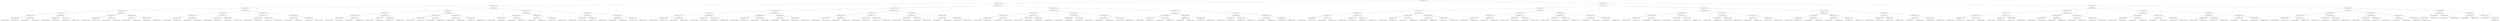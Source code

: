 digraph G{
192486017 [label="Node{data=[5101, 5101]}"]
192486017 -> 1133617880
1133617880 [label="Node{data=[4573, 4573]}"]
1133617880 -> 1202874820
1202874820 [label="Node{data=[4329, 4329]}"]
1202874820 -> 1911008699
1911008699 [label="Node{data=[4289, 4289]}"]
1911008699 -> 839457812
839457812 [label="Node{data=[4273, 4273]}"]
839457812 -> 2084634607
2084634607 [label="Node{data=[4265, 4265]}"]
2084634607 -> 677926378
677926378 [label="Node{data=[4084, 4084]}"]
677926378 -> 1689169705
1689169705 [label="Node{data=[3884, 3884]}"]
1689169705 -> 507377172
507377172 [label="Node{data=[3454, 3454]}"]
1689169705 -> 1702481339
1702481339 [label="Node{data=[3948, 3948]}"]
677926378 -> 265556987
265556987 [label="Node{data=[4263, 4263]}"]
265556987 -> 504509135
504509135 [label="Node{data=[4199, 4199]}"]
265556987 -> 1869544015
1869544015 [label="Node{data=[4264, 4264]}"]
2084634607 -> 1146222092
1146222092 [label="Node{data=[4269, 4269]}"]
1146222092 -> 1798667958
1798667958 [label="Node{data=[4267, 4267]}"]
1798667958 -> 1690221909
1690221909 [label="Node{data=[4266, 4266]}"]
1798667958 -> 2082115343
2082115343 [label="Node{data=[4268, 4268]}"]
1146222092 -> 925955862
925955862 [label="Node{data=[4271, 4271]}"]
925955862 -> 1999695752
1999695752 [label="Node{data=[4270, 4270]}"]
925955862 -> 1727373358
1727373358 [label="Node{data=[4272, 4272]}"]
839457812 -> 1312762120
1312762120 [label="Node{data=[4281, 4281]}"]
1312762120 -> 2122837918
2122837918 [label="Node{data=[4277, 4277]}"]
2122837918 -> 238748521
238748521 [label="Node{data=[4275, 4275]}"]
238748521 -> 1166292560
1166292560 [label="Node{data=[4274, 4274]}"]
238748521 -> 1917071489
1917071489 [label="Node{data=[4276, 4276]}"]
2122837918 -> 872340040
872340040 [label="Node{data=[4279, 4279]}"]
872340040 -> 1703458581
1703458581 [label="Node{data=[4278, 4278]}"]
872340040 -> 22690626
22690626 [label="Node{data=[4280, 4280]}"]
1312762120 -> 1388958672
1388958672 [label="Node{data=[4285, 4285]}"]
1388958672 -> 388005723
388005723 [label="Node{data=[4283, 4283]}"]
388005723 -> 925913781
925913781 [label="Node{data=[4282, 4282]}"]
388005723 -> 1742798650
1742798650 [label="Node{data=[4284, 4284]}"]
1388958672 -> 2066478917
2066478917 [label="Node{data=[4287, 4287]}"]
2066478917 -> 1877317084
1877317084 [label="Node{data=[4286, 4286]}"]
2066478917 -> 1526060911
1526060911 [label="Node{data=[4288, 4288]}"]
1911008699 -> 982313508
982313508 [label="Node{data=[4313, 4313]}"]
982313508 -> 515482607
515482607 [label="Node{data=[4297, 4297]}"]
515482607 -> 1563528849
1563528849 [label="Node{data=[4293, 4293]}"]
1563528849 -> 697001207
697001207 [label="Node{data=[4291, 4291]}"]
697001207 -> 1946904104
1946904104 [label="Node{data=[4290, 4290]}"]
697001207 -> 670959005
670959005 [label="Node{data=[4292, 4292]}"]
1563528849 -> 1986679541
1986679541 [label="Node{data=[4295, 4295]}"]
1986679541 -> 70528019
70528019 [label="Node{data=[4294, 4294]}"]
1986679541 -> 731979931
731979931 [label="Node{data=[4296, 4296]}"]
515482607 -> 2082740895
2082740895 [label="Node{data=[4301, 4301]}"]
2082740895 -> 1492980244
1492980244 [label="Node{data=[4299, 4299]}"]
1492980244 -> 2106390956
2106390956 [label="Node{data=[4298, 4298]}"]
1492980244 -> 1594600318
1594600318 [label="Node{data=[4300, 4300]}"]
2082740895 -> 61321954
61321954 [label="Node{data=[4303, 4303]}"]
61321954 -> 863661360
863661360 [label="Node{data=[4302, 4302]}"]
61321954 -> 690070378
690070378 [label="Node{data=[4312, 4312]}"]
982313508 -> 729005419
729005419 [label="Node{data=[4321, 4321]}"]
729005419 -> 360528453
360528453 [label="Node{data=[4317, 4317]}"]
360528453 -> 1963906615
1963906615 [label="Node{data=[4315, 4315]}"]
1963906615 -> 1368391951
1368391951 [label="Node{data=[4314, 4314]}"]
1963906615 -> 1732146867
1732146867 [label="Node{data=[4316, 4316]}"]
360528453 -> 468567811
468567811 [label="Node{data=[4319, 4319]}"]
468567811 -> 416355623
416355623 [label="Node{data=[4318, 4318]}"]
468567811 -> 1234757451
1234757451 [label="Node{data=[4320, 4320]}"]
729005419 -> 1569164069
1569164069 [label="Node{data=[4325, 4325]}"]
1569164069 -> 673684041
673684041 [label="Node{data=[4323, 4323]}"]
673684041 -> 944757319
944757319 [label="Node{data=[4322, 4322]}"]
673684041 -> 912511162
912511162 [label="Node{data=[4324, 4324]}"]
1569164069 -> 1465691120
1465691120 [label="Node{data=[4327, 4327]}"]
1465691120 -> 1128109696
1128109696 [label="Node{data=[4326, 4326]}"]
1465691120 -> 90628418
90628418 [label="Node{data=[4328, 4328]}"]
1202874820 -> 765990740
765990740 [label="Node{data=[4503, 4503]}"]
765990740 -> 530131514
530131514 [label="Node{data=[4487, 4487]}"]
530131514 -> 817833695
817833695 [label="Node{data=[4337, 4337]}"]
817833695 -> 39959931
39959931 [label="Node{data=[4333, 4333]}"]
39959931 -> 1872627924
1872627924 [label="Node{data=[4331, 4331]}"]
1872627924 -> 956315623
956315623 [label="Node{data=[4330, 4330]}"]
1872627924 -> 1883269062
1883269062 [label="Node{data=[4332, 4332]}"]
39959931 -> 2135267024
2135267024 [label="Node{data=[4335, 4335]}"]
2135267024 -> 1610803524
1610803524 [label="Node{data=[4334, 4334]}"]
2135267024 -> 1485129132
1485129132 [label="Node{data=[4336, 4336]}"]
817833695 -> 721975085
721975085 [label="Node{data=[4483, 4483]}"]
721975085 -> 2024314762
2024314762 [label="Node{data=[4437, 4437]}"]
2024314762 -> 253171986
253171986 [label="Node{data=[4338, 4338]}"]
2024314762 -> 2102232441
2102232441 [label="Node{data=[4482, 4482]}"]
721975085 -> 362030306
362030306 [label="Node{data=[4485, 4485]}"]
362030306 -> 700249373
700249373 [label="Node{data=[4484, 4484]}"]
362030306 -> 508864177
508864177 [label="Node{data=[4486, 4486]}"]
530131514 -> 253988431
253988431 [label="Node{data=[4495, 4495]}"]
253988431 -> 992217213
992217213 [label="Node{data=[4491, 4491]}"]
992217213 -> 1979586073
1979586073 [label="Node{data=[4489, 4489]}"]
1979586073 -> 1311004473
1311004473 [label="Node{data=[4488, 4488]}"]
1979586073 -> 1567025476
1567025476 [label="Node{data=[4490, 4490]}"]
992217213 -> 1184527733
1184527733 [label="Node{data=[4493, 4493]}"]
1184527733 -> 1129442657
1129442657 [label="Node{data=[4492, 4492]}"]
1184527733 -> 790689709
790689709 [label="Node{data=[4494, 4494]}"]
253988431 -> 1172707268
1172707268 [label="Node{data=[4499, 4499]}"]
1172707268 -> 1346560976
1346560976 [label="Node{data=[4497, 4497]}"]
1346560976 -> 473183836
473183836 [label="Node{data=[4496, 4496]}"]
1346560976 -> 880883688
880883688 [label="Node{data=[4498, 4498]}"]
1172707268 -> 1093426827
1093426827 [label="Node{data=[4501, 4501]}"]
1093426827 -> 104298781
104298781 [label="Node{data=[4500, 4500]}"]
1093426827 -> 990656849
990656849 [label="Node{data=[4502, 4502]}"]
765990740 -> 101676975
101676975 [label="Node{data=[4519, 4519]}"]
101676975 -> 628402659
628402659 [label="Node{data=[4511, 4511]}"]
628402659 -> 414634945
414634945 [label="Node{data=[4507, 4507]}"]
414634945 -> 1110095671
1110095671 [label="Node{data=[4505, 4505]}"]
1110095671 -> 1071977170
1071977170 [label="Node{data=[4504, 4504]}"]
1110095671 -> 1071550332
1071550332 [label="Node{data=[4506, 4506]}"]
414634945 -> 299395997
299395997 [label="Node{data=[4509, 4509]}"]
299395997 -> 115139998
115139998 [label="Node{data=[4508, 4508]}"]
299395997 -> 288887829
288887829 [label="Node{data=[4510, 4510]}"]
628402659 -> 1524026401
1524026401 [label="Node{data=[4515, 4515]}"]
1524026401 -> 134271077
134271077 [label="Node{data=[4513, 4513]}"]
134271077 -> 1762731246
1762731246 [label="Node{data=[4512, 4512]}"]
134271077 -> 953683301
953683301 [label="Node{data=[4514, 4514]}"]
1524026401 -> 1409513883
1409513883 [label="Node{data=[4517, 4517]}"]
1409513883 -> 1510869126
1510869126 [label="Node{data=[4516, 4516]}"]
1409513883 -> 987263357
987263357 [label="Node{data=[4518, 4518]}"]
101676975 -> 1116987494
1116987494 [label="Node{data=[4565, 4565]}"]
1116987494 -> 219387406
219387406 [label="Node{data=[4523, 4523]}"]
219387406 -> 670299410
670299410 [label="Node{data=[4521, 4521]}"]
670299410 -> 1582906120
1582906120 [label="Node{data=[4520, 4520]}"]
670299410 -> 60055669
60055669 [label="Node{data=[4522, 4522]}"]
219387406 -> 304494063
304494063 [label="Node{data=[4525, 4525]}"]
304494063 -> 717560284
717560284 [label="Node{data=[4524, 4524]}"]
304494063 -> 1028908791
1028908791 [label="Node{data=[4564, 4564]}"]
1116987494 -> 501530336
501530336 [label="Node{data=[4569, 4569]}"]
501530336 -> 1053719038
1053719038 [label="Node{data=[4567, 4567]}"]
1053719038 -> 1019714562
1019714562 [label="Node{data=[4566, 4566]}"]
1053719038 -> 503427379
503427379 [label="Node{data=[4568, 4568]}"]
501530336 -> 640294829
640294829 [label="Node{data=[4571, 4571]}"]
640294829 -> 1810273055
1810273055 [label="Node{data=[4570, 4570]}"]
640294829 -> 1799431661
1799431661 [label="Node{data=[4572, 4572]}"]
1133617880 -> 2027587999
2027587999 [label="Node{data=[4637, 4637]}"]
2027587999 -> 242951774
242951774 [label="Node{data=[4605, 4605]}"]
242951774 -> 1373254373
1373254373 [label="Node{data=[4589, 4589]}"]
1373254373 -> 869665662
869665662 [label="Node{data=[4581, 4581]}"]
869665662 -> 535624426
535624426 [label="Node{data=[4577, 4577]}"]
535624426 -> 1215456927
1215456927 [label="Node{data=[4575, 4575]}"]
1215456927 -> 1212098670
1212098670 [label="Node{data=[4574, 4574]}"]
1215456927 -> 1269909484
1269909484 [label="Node{data=[4576, 4576]}"]
535624426 -> 871550938
871550938 [label="Node{data=[4579, 4579]}"]
871550938 -> 1760493989
1760493989 [label="Node{data=[4578, 4578]}"]
871550938 -> 1503803534
1503803534 [label="Node{data=[4580, 4580]}"]
869665662 -> 409832049
409832049 [label="Node{data=[4585, 4585]}"]
409832049 -> 1036257977
1036257977 [label="Node{data=[4583, 4583]}"]
1036257977 -> 766957197
766957197 [label="Node{data=[4582, 4582]}"]
1036257977 -> 1696136701
1696136701 [label="Node{data=[4584, 4584]}"]
409832049 -> 299031853
299031853 [label="Node{data=[4587, 4587]}"]
299031853 -> 215911532
215911532 [label="Node{data=[4586, 4586]}"]
299031853 -> 390537668
390537668 [label="Node{data=[4588, 4588]}"]
1373254373 -> 898810308
898810308 [label="Node{data=[4597, 4597]}"]
898810308 -> 841894382
841894382 [label="Node{data=[4593, 4593]}"]
841894382 -> 1256918571
1256918571 [label="Node{data=[4591, 4591]}"]
1256918571 -> 1686921139
1686921139 [label="Node{data=[4590, 4590]}"]
1256918571 -> 1202929159
1202929159 [label="Node{data=[4592, 4592]}"]
841894382 -> 118648358
118648358 [label="Node{data=[4595, 4595]}"]
118648358 -> 354071225
354071225 [label="Node{data=[4594, 4594]}"]
118648358 -> 334300782
334300782 [label="Node{data=[4596, 4596]}"]
898810308 -> 1299206418
1299206418 [label="Node{data=[4601, 4601]}"]
1299206418 -> 1493657028
1493657028 [label="Node{data=[4599, 4599]}"]
1493657028 -> 424188711
424188711 [label="Node{data=[4598, 4598]}"]
1493657028 -> 1651318806
1651318806 [label="Node{data=[4600, 4600]}"]
1299206418 -> 760878472
760878472 [label="Node{data=[4603, 4603]}"]
760878472 -> 1326541986
1326541986 [label="Node{data=[4602, 4602]}"]
760878472 -> 308103108
308103108 [label="Node{data=[4604, 4604]}"]
242951774 -> 423344137
423344137 [label="Node{data=[4621, 4621]}"]
423344137 -> 1689262323
1689262323 [label="Node{data=[4613, 4613]}"]
1689262323 -> 545266875
545266875 [label="Node{data=[4609, 4609]}"]
545266875 -> 1478171656
1478171656 [label="Node{data=[4607, 4607]}"]
1478171656 -> 472124658
472124658 [label="Node{data=[4606, 4606]}"]
1478171656 -> 2025322501
2025322501 [label="Node{data=[4608, 4608]}"]
545266875 -> 1492272748
1492272748 [label="Node{data=[4611, 4611]}"]
1492272748 -> 1477048870
1477048870 [label="Node{data=[4610, 4610]}"]
1492272748 -> 1685470793
1685470793 [label="Node{data=[4612, 4612]}"]
1689262323 -> 591824146
591824146 [label="Node{data=[4617, 4617]}"]
591824146 -> 1775072816
1775072816 [label="Node{data=[4615, 4615]}"]
1775072816 -> 2122480101
2122480101 [label="Node{data=[4614, 4614]}"]
1775072816 -> 726893578
726893578 [label="Node{data=[4616, 4616]}"]
591824146 -> 1017838183
1017838183 [label="Node{data=[4619, 4619]}"]
1017838183 -> 1045718836
1045718836 [label="Node{data=[4618, 4618]}"]
1017838183 -> 1400142922
1400142922 [label="Node{data=[4620, 4620]}"]
423344137 -> 1689309690
1689309690 [label="Node{data=[4629, 4629]}"]
1689309690 -> 253916873
253916873 [label="Node{data=[4625, 4625]}"]
253916873 -> 315809246
315809246 [label="Node{data=[4623, 4623]}"]
315809246 -> 1655993826
1655993826 [label="Node{data=[4622, 4622]}"]
315809246 -> 15288143
15288143 [label="Node{data=[4624, 4624]}"]
253916873 -> 476179877
476179877 [label="Node{data=[4627, 4627]}"]
476179877 -> 408551386
408551386 [label="Node{data=[4626, 4626]}"]
476179877 -> 1501790806
1501790806 [label="Node{data=[4628, 4628]}"]
1689309690 -> 320501014
320501014 [label="Node{data=[4633, 4633]}"]
320501014 -> 372245
372245 [label="Node{data=[4631, 4631]}"]
372245 -> 1467299552
1467299552 [label="Node{data=[4630, 4630]}"]
372245 -> 304193386
304193386 [label="Node{data=[4632, 4632]}"]
320501014 -> 1389624061
1389624061 [label="Node{data=[4635, 4635]}"]
1389624061 -> 2131465140
2131465140 [label="Node{data=[4634, 4634]}"]
1389624061 -> 20408451
20408451 [label="Node{data=[4636, 4636]}"]
2027587999 -> 527658240
527658240 [label="Node{data=[4669, 4669]}"]
527658240 -> 1379563521
1379563521 [label="Node{data=[4653, 4653]}"]
1379563521 -> 1905252289
1905252289 [label="Node{data=[4645, 4645]}"]
1905252289 -> 1271323139
1271323139 [label="Node{data=[4641, 4641]}"]
1271323139 -> 1331275030
1331275030 [label="Node{data=[4639, 4639]}"]
1331275030 -> 1310865036
1310865036 [label="Node{data=[4638, 4638]}"]
1331275030 -> 1092407638
1092407638 [label="Node{data=[4640, 4640]}"]
1271323139 -> 1014435252
1014435252 [label="Node{data=[4643, 4643]}"]
1014435252 -> 1040477753
1040477753 [label="Node{data=[4642, 4642]}"]
1014435252 -> 1640868131
1640868131 [label="Node{data=[4644, 4644]}"]
1905252289 -> 1190941229
1190941229 [label="Node{data=[4649, 4649]}"]
1190941229 -> 1113783787
1113783787 [label="Node{data=[4647, 4647]}"]
1113783787 -> 1594500664
1594500664 [label="Node{data=[4646, 4646]}"]
1113783787 -> 1401034827
1401034827 [label="Node{data=[4648, 4648]}"]
1190941229 -> 2009810220
2009810220 [label="Node{data=[4651, 4651]}"]
2009810220 -> 571696027
571696027 [label="Node{data=[4650, 4650]}"]
2009810220 -> 740735495
740735495 [label="Node{data=[4652, 4652]}"]
1379563521 -> 1864744840
1864744840 [label="Node{data=[4661, 4661]}"]
1864744840 -> 1122661733
1122661733 [label="Node{data=[4657, 4657]}"]
1122661733 -> 2069678360
2069678360 [label="Node{data=[4655, 4655]}"]
2069678360 -> 1655939830
1655939830 [label="Node{data=[4654, 4654]}"]
2069678360 -> 539531479
539531479 [label="Node{data=[4656, 4656]}"]
1122661733 -> 829985002
829985002 [label="Node{data=[4659, 4659]}"]
829985002 -> 745642964
745642964 [label="Node{data=[4658, 4658]}"]
829985002 -> 1403664574
1403664574 [label="Node{data=[4660, 4660]}"]
1864744840 -> 933293116
933293116 [label="Node{data=[4665, 4665]}"]
933293116 -> 1110103522
1110103522 [label="Node{data=[4663, 4663]}"]
1110103522 -> 1654999368
1654999368 [label="Node{data=[4662, 4662]}"]
1110103522 -> 1615389290
1615389290 [label="Node{data=[4664, 4664]}"]
933293116 -> 1354314579
1354314579 [label="Node{data=[4667, 4667]}"]
1354314579 -> 1143499107
1143499107 [label="Node{data=[4666, 4666]}"]
1354314579 -> 210737063
210737063 [label="Node{data=[4668, 4668]}"]
527658240 -> 728985582
728985582 [label="Node{data=[4970, 4970]}"]
728985582 -> 843702904
843702904 [label="Node{data=[4677, 4677]}"]
843702904 -> 900593187
900593187 [label="Node{data=[4673, 4673]}"]
900593187 -> 1164934558
1164934558 [label="Node{data=[4671, 4671]}"]
1164934558 -> 1976788674
1976788674 [label="Node{data=[4670, 4670]}"]
1164934558 -> 150208546
150208546 [label="Node{data=[4672, 4672]}"]
900593187 -> 1379066865
1379066865 [label="Node{data=[4675, 4675]}"]
1379066865 -> 1821370276
1821370276 [label="Node{data=[4674, 4674]}"]
1379066865 -> 33847681
33847681 [label="Node{data=[4676, 4676]}"]
843702904 -> 718904563
718904563 [label="Node{data=[4966, 4966]}"]
718904563 -> 1865539378
1865539378 [label="Node{data=[4946, 4946]}"]
1865539378 -> 2089858999
2089858999 [label="Node{data=[4766, 4766]}"]
1865539378 -> 1568215509
1568215509 [label="Node{data=[4949, 4949]}"]
718904563 -> 1000419469
1000419469 [label="Node{data=[4968, 4968]}"]
1000419469 -> 1510518916
1510518916 [label="Node{data=[4967, 4967]}"]
1000419469 -> 593271165
593271165 [label="Node{data=[4969, 4969]}"]
728985582 -> 918475642
918475642 [label="Node{data=[4978, 4978]}"]
918475642 -> 78227576
78227576 [label="Node{data=[4974, 4974]}"]
78227576 -> 456832249
456832249 [label="Node{data=[4972, 4972]}"]
456832249 -> 1550471570
1550471570 [label="Node{data=[4971, 4971]}"]
456832249 -> 479161446
479161446 [label="Node{data=[4973, 4973]}"]
78227576 -> 1429007847
1429007847 [label="Node{data=[4976, 4976]}"]
1429007847 -> 461309639
461309639 [label="Node{data=[4975, 4975]}"]
1429007847 -> 353841915
353841915 [label="Node{data=[4977, 4977]}"]
918475642 -> 1922859107
1922859107 [label="Node{data=[4982, 4982]}"]
1922859107 -> 1089280002
1089280002 [label="Node{data=[4980, 4980]}"]
1089280002 -> 600270822
600270822 [label="Node{data=[4979, 4979]}"]
1089280002 -> 267061647
267061647 [label="Node{data=[4981, 4981]}"]
1922859107 -> 434249609
434249609 [label="Node{data=[5050, 5050]}"]
434249609 -> 837237183
837237183 [label="Node{data=[5039, 5039]}"]
434249609 -> 688361522
688361522 [label="Node{data=[5092, 5092]}"]
192486017 -> 2121745388
2121745388 [label="Node{data=[7702, 7702]}"]
2121745388 -> 2002785788
2002785788 [label="Node{data=[5291, 5291]}"]
2002785788 -> 2135089262
2135089262 [label="Node{data=[5139, 5139]}"]
2135089262 -> 1792113076
1792113076 [label="Node{data=[5117, 5117]}"]
1792113076 -> 788344609
788344609 [label="Node{data=[5109, 5109]}"]
788344609 -> 1506083063
1506083063 [label="Node{data=[5105, 5105]}"]
1506083063 -> 829217329
829217329 [label="Node{data=[5103, 5103]}"]
829217329 -> 1343293809
1343293809 [label="Node{data=[5102, 5102]}"]
829217329 -> 399683701
399683701 [label="Node{data=[5104, 5104]}"]
1506083063 -> 1717688512
1717688512 [label="Node{data=[5107, 5107]}"]
1717688512 -> 822815599
822815599 [label="Node{data=[5106, 5106]}"]
1717688512 -> 1762260670
1762260670 [label="Node{data=[5108, 5108]}"]
788344609 -> 1801106162
1801106162 [label="Node{data=[5113, 5113]}"]
1801106162 -> 51757185
51757185 [label="Node{data=[5111, 5111]}"]
51757185 -> 1798165471
1798165471 [label="Node{data=[5110, 5110]}"]
51757185 -> 1303868418
1303868418 [label="Node{data=[5112, 5112]}"]
1801106162 -> 1942258276
1942258276 [label="Node{data=[5115, 5115]}"]
1942258276 -> 1593333077
1593333077 [label="Node{data=[5114, 5114]}"]
1942258276 -> 1540277886
1540277886 [label="Node{data=[5116, 5116]}"]
1792113076 -> 766488161
766488161 [label="Node{data=[5125, 5125]}"]
766488161 -> 2049953298
2049953298 [label="Node{data=[5121, 5121]}"]
2049953298 -> 1726054143
1726054143 [label="Node{data=[5119, 5119]}"]
1726054143 -> 1269938539
1269938539 [label="Node{data=[5118, 5118]}"]
1726054143 -> 465427162
465427162 [label="Node{data=[5120, 5120]}"]
2049953298 -> 526833889
526833889 [label="Node{data=[5123, 5123]}"]
526833889 -> 1914526580
1914526580 [label="Node{data=[5122, 5122]}"]
526833889 -> 874634941
874634941 [label="Node{data=[5124, 5124]}"]
766488161 -> 1103079913
1103079913 [label="Node{data=[5135, 5135]}"]
1103079913 -> 1756877039
1756877039 [label="Node{data=[5133, 5133]}"]
1756877039 -> 1885991030
1885991030 [label="Node{data=[5132, 5132]}"]
1756877039 -> 1241976048
1241976048 [label="Node{data=[5134, 5134]}"]
1103079913 -> 1984631992
1984631992 [label="Node{data=[5137, 5137]}"]
1984631992 -> 539857462
539857462 [label="Node{data=[5136, 5136]}"]
1984631992 -> 527969285
527969285 [label="Node{data=[5138, 5138]}"]
2135089262 -> 1835713430
1835713430 [label="Node{data=[5228, 5228]}"]
1835713430 -> 1126888535
1126888535 [label="Node{data=[5147, 5147]}"]
1126888535 -> 257585702
257585702 [label="Node{data=[5143, 5143]}"]
257585702 -> 1369206732
1369206732 [label="Node{data=[5141, 5141]}"]
1369206732 -> 1792110618
1792110618 [label="Node{data=[5140, 5140]}"]
1369206732 -> 2127407451
2127407451 [label="Node{data=[5142, 5142]}"]
257585702 -> 584724454
584724454 [label="Node{data=[5145, 5145]}"]
584724454 -> 269145726
269145726 [label="Node{data=[5144, 5144]}"]
584724454 -> 1899640261
1899640261 [label="Node{data=[5146, 5146]}"]
1126888535 -> 1655627208
1655627208 [label="Node{data=[5224, 5224]}"]
1655627208 -> 293108580
293108580 [label="Node{data=[5184, 5184]}"]
293108580 -> 1460139539
1460139539 [label="Node{data=[5148, 5148]}"]
293108580 -> 2008249643
2008249643 [label="Node{data=[5223, 5223]}"]
1655627208 -> 1667737224
1667737224 [label="Node{data=[5226, 5226]}"]
1667737224 -> 831931099
831931099 [label="Node{data=[5225, 5225]}"]
1667737224 -> 1497992596
1497992596 [label="Node{data=[5227, 5227]}"]
1835713430 -> 901751227
901751227 [label="Node{data=[5283, 5283]}"]
901751227 -> 1798443618
1798443618 [label="Node{data=[5232, 5232]}"]
1798443618 -> 1756435781
1756435781 [label="Node{data=[5230, 5230]}"]
1756435781 -> 2097217770
2097217770 [label="Node{data=[5229, 5229]}"]
1756435781 -> 897303688
897303688 [label="Node{data=[5231, 5231]}"]
1798443618 -> 1319203143
1319203143 [label="Node{data=[5234, 5234]}"]
1319203143 -> 786058987
786058987 [label="Node{data=[5233, 5233]}"]
1319203143 -> 1537805706
1537805706 [label="Node{data=[5277, 5277]}"]
901751227 -> 815648243
815648243 [label="Node{data=[5287, 5287]}"]
815648243 -> 1970518510
1970518510 [label="Node{data=[5285, 5285]}"]
1970518510 -> 161615037
161615037 [label="Node{data=[5284, 5284]}"]
1970518510 -> 452236638
452236638 [label="Node{data=[5286, 5286]}"]
815648243 -> 1146626470
1146626470 [label="Node{data=[5289, 5289]}"]
1146626470 -> 739003402
739003402 [label="Node{data=[5288, 5288]}"]
1146626470 -> 902982354
902982354 [label="Node{data=[5290, 5290]}"]
2002785788 -> 196237139
196237139 [label="Node{data=[5476, 5476]}"]
196237139 -> 249696914
249696914 [label="Node{data=[5460, 5460]}"]
249696914 -> 1086350168
1086350168 [label="Node{data=[5299, 5299]}"]
1086350168 -> 1726092648
1726092648 [label="Node{data=[5295, 5295]}"]
1726092648 -> 2138295848
2138295848 [label="Node{data=[5293, 5293]}"]
2138295848 -> 1629173206
1629173206 [label="Node{data=[5292, 5292]}"]
2138295848 -> 578961422
578961422 [label="Node{data=[5294, 5294]}"]
1726092648 -> 1413306467
1413306467 [label="Node{data=[5297, 5297]}"]
1413306467 -> 903794242
903794242 [label="Node{data=[5296, 5296]}"]
1413306467 -> 231995562
231995562 [label="Node{data=[5298, 5298]}"]
1086350168 -> 1029790510
1029790510 [label="Node{data=[5311, 5311]}"]
1029790510 -> 60945057
60945057 [label="Node{data=[5301, 5301]}"]
60945057 -> 1087279177
1087279177 [label="Node{data=[5300, 5300]}"]
60945057 -> 1388979794
1388979794 [label="Node{data=[5302, 5302]}"]
1029790510 -> 1707458318
1707458318 [label="Node{data=[5422, 5422]}"]
1707458318 -> 1769827821
1769827821 [label="Node{data=[5333, 5333]}"]
1707458318 -> 1560671315
1560671315 [label="Node{data=[5442, 5442]}"]
249696914 -> 1593749783
1593749783 [label="Node{data=[5468, 5468]}"]
1593749783 -> 369838089
369838089 [label="Node{data=[5464, 5464]}"]
369838089 -> 345722144
345722144 [label="Node{data=[5462, 5462]}"]
345722144 -> 1716421772
1716421772 [label="Node{data=[5461, 5461]}"]
345722144 -> 1301542747
1301542747 [label="Node{data=[5463, 5463]}"]
369838089 -> 18130400
18130400 [label="Node{data=[5466, 5466]}"]
18130400 -> 1328028335
1328028335 [label="Node{data=[5465, 5465]}"]
18130400 -> 1565560098
1565560098 [label="Node{data=[5467, 5467]}"]
1593749783 -> 254513404
254513404 [label="Node{data=[5472, 5472]}"]
254513404 -> 733224796
733224796 [label="Node{data=[5470, 5470]}"]
733224796 -> 616990183
616990183 [label="Node{data=[5469, 5469]}"]
733224796 -> 2108044736
2108044736 [label="Node{data=[5471, 5471]}"]
254513404 -> 786036472
786036472 [label="Node{data=[5474, 5474]}"]
786036472 -> 622609024
622609024 [label="Node{data=[5473, 5473]}"]
786036472 -> 895812217
895812217 [label="Node{data=[5475, 5475]}"]
196237139 -> 2040609056
2040609056 [label="Node{data=[7483, 7483]}"]
2040609056 -> 405700314
405700314 [label="Node{data=[5506, 5506]}"]
405700314 -> 1600206621
1600206621 [label="Node{data=[5502, 5502]}"]
1600206621 -> 1107984450
1107984450 [label="Node{data=[5500, 5500]}"]
1107984450 -> 848484634
848484634 [label="Node{data=[5477, 5477]}"]
1107984450 -> 1495382332
1495382332 [label="Node{data=[5501, 5501]}"]
1600206621 -> 263103706
263103706 [label="Node{data=[5504, 5504]}"]
263103706 -> 430976509
430976509 [label="Node{data=[5503, 5503]}"]
263103706 -> 1036938712
1036938712 [label="Node{data=[5505, 5505]}"]
405700314 -> 1777519364
1777519364 [label="Node{data=[5510, 5510]}"]
1777519364 -> 327170708
327170708 [label="Node{data=[5508, 5508]}"]
327170708 -> 189215452
189215452 [label="Node{data=[5507, 5507]}"]
327170708 -> 1160326849
1160326849 [label="Node{data=[5509, 5509]}"]
1777519364 -> 981231499
981231499 [label="Node{data=[5512, 5512]}"]
981231499 -> 683327178
683327178 [label="Node{data=[5511, 5511]}"]
981231499 -> 450476243
450476243 [label="Node{data=[7471, 7471]}"]
2040609056 -> 378196591
378196591 [label="Node{data=[7491, 7491]}"]
378196591 -> 1335082762
1335082762 [label="Node{data=[7487, 7487]}"]
1335082762 -> 841090268
841090268 [label="Node{data=[7485, 7485]}"]
841090268 -> 1701461355
1701461355 [label="Node{data=[7484, 7484]}"]
841090268 -> 632521219
632521219 [label="Node{data=[7486, 7486]}"]
1335082762 -> 2005537360
2005537360 [label="Node{data=[7489, 7489]}"]
2005537360 -> 1437396121
1437396121 [label="Node{data=[7488, 7488]}"]
2005537360 -> 1629032994
1629032994 [label="Node{data=[7490, 7490]}"]
378196591 -> 1484994456
1484994456 [label="Node{data=[7495, 7495]}"]
1484994456 -> 2134681162
2134681162 [label="Node{data=[7493, 7493]}"]
2134681162 -> 1296450832
1296450832 [label="Node{data=[7492, 7492]}"]
2134681162 -> 1692915352
1692915352 [label="Node{data=[7494, 7494]}"]
1484994456 -> 622396011
622396011 [label="Node{data=[7497, 7497]}"]
622396011 -> 1066270324
1066270324 [label="Node{data=[7496, 7496]}"]
622396011 -> 1075593808
1075593808 [label="Node{data=[7498, 7498]}"]
2121745388 -> 445976541
445976541 [label="Node{data=[9468, 9468]}"]
445976541 -> 2003979454
2003979454 [label="Node{data=[9436, 9436]}"]
2003979454 -> 668754554
668754554 [label="Node{data=[9347, 9347]}"]
668754554 -> 91273747
91273747 [label="Node{data=[7710, 7710]}"]
91273747 -> 933869191
933869191 [label="Node{data=[7706, 7706]}"]
933869191 -> 1381702512
1381702512 [label="Node{data=[7704, 7704]}"]
1381702512 -> 382762227
382762227 [label="Node{data=[7703, 7703]}"]
1381702512 -> 384887832
384887832 [label="Node{data=[7705, 7705]}"]
933869191 -> 1821867471
1821867471 [label="Node{data=[7708, 7708]}"]
1821867471 -> 1713204150
1713204150 [label="Node{data=[7707, 7707]}"]
1821867471 -> 1933554786
1933554786 [label="Node{data=[7709, 7709]}"]
91273747 -> 1648231985
1648231985 [label="Node{data=[7714, 7714]}"]
1648231985 -> 898655932
898655932 [label="Node{data=[7712, 7712]}"]
898655932 -> 945683299
945683299 [label="Node{data=[7711, 7711]}"]
898655932 -> 911201454
911201454 [label="Node{data=[7713, 7713]}"]
1648231985 -> 609375192
609375192 [label="Node{data=[9242, 9242]}"]
609375192 -> 306279528
306279528 [label="Node{data=[7729, 7729]}"]
609375192 -> 1167066016
1167066016 [label="Node{data=[9303, 9303]}"]
668754554 -> 221402392
221402392 [label="Node{data=[9355, 9355]}"]
221402392 -> 994581493
994581493 [label="Node{data=[9351, 9351]}"]
994581493 -> 573819584
573819584 [label="Node{data=[9349, 9349]}"]
573819584 -> 1744523301
1744523301 [label="Node{data=[9348, 9348]}"]
573819584 -> 2021540695
2021540695 [label="Node{data=[9350, 9350]}"]
994581493 -> 59930654
59930654 [label="Node{data=[9353, 9353]}"]
59930654 -> 1070319462
1070319462 [label="Node{data=[9352, 9352]}"]
59930654 -> 42783426
42783426 [label="Node{data=[9354, 9354]}"]
221402392 -> 149052735
149052735 [label="Node{data=[9409, 9409]}"]
149052735 -> 413177525
413177525 [label="Node{data=[9357, 9357]}"]
413177525 -> 2041676336
2041676336 [label="Node{data=[9356, 9356]}"]
413177525 -> 491738374
491738374 [label="Node{data=[9358, 9358]}"]
149052735 -> 132048949
132048949 [label="Node{data=[9434, 9434]}"]
132048949 -> 458736453
458736453 [label="Node{data=[9433, 9433]}"]
132048949 -> 1845654045
1845654045 [label="Node{data=[9435, 9435]}"]
2003979454 -> 151190974
151190974 [label="Node{data=[9452, 9452]}"]
151190974 -> 2037199851
2037199851 [label="Node{data=[9444, 9444]}"]
2037199851 -> 1543871080
1543871080 [label="Node{data=[9440, 9440]}"]
1543871080 -> 569022831
569022831 [label="Node{data=[9438, 9438]}"]
569022831 -> 1067155425
1067155425 [label="Node{data=[9437, 9437]}"]
569022831 -> 796520850
796520850 [label="Node{data=[9439, 9439]}"]
1543871080 -> 1608509647
1608509647 [label="Node{data=[9442, 9442]}"]
1608509647 -> 713765818
713765818 [label="Node{data=[9441, 9441]}"]
1608509647 -> 1317746045
1317746045 [label="Node{data=[9443, 9443]}"]
2037199851 -> 773765215
773765215 [label="Node{data=[9448, 9448]}"]
773765215 -> 245867715
245867715 [label="Node{data=[9446, 9446]}"]
245867715 -> 2101493838
2101493838 [label="Node{data=[9445, 9445]}"]
245867715 -> 1794486854
1794486854 [label="Node{data=[9447, 9447]}"]
773765215 -> 829567751
829567751 [label="Node{data=[9450, 9450]}"]
829567751 -> 37754966
37754966 [label="Node{data=[9449, 9449]}"]
829567751 -> 1836017760
1836017760 [label="Node{data=[9451, 9451]}"]
151190974 -> 709853193
709853193 [label="Node{data=[9460, 9460]}"]
709853193 -> 176514124
176514124 [label="Node{data=[9456, 9456]}"]
176514124 -> 134565858
134565858 [label="Node{data=[9454, 9454]}"]
134565858 -> 507448042
507448042 [label="Node{data=[9453, 9453]}"]
134565858 -> 1210486508
1210486508 [label="Node{data=[9455, 9455]}"]
176514124 -> 1772102816
1772102816 [label="Node{data=[9458, 9458]}"]
1772102816 -> 1274547241
1274547241 [label="Node{data=[9457, 9457]}"]
1772102816 -> 762722278
762722278 [label="Node{data=[9459, 9459]}"]
709853193 -> 1364958538
1364958538 [label="Node{data=[9464, 9464]}"]
1364958538 -> 968238821
968238821 [label="Node{data=[9462, 9462]}"]
968238821 -> 849669310
849669310 [label="Node{data=[9461, 9461]}"]
968238821 -> 779166731
779166731 [label="Node{data=[9463, 9463]}"]
1364958538 -> 600661314
600661314 [label="Node{data=[9466, 9466]}"]
600661314 -> 725931728
725931728 [label="Node{data=[9465, 9465]}"]
600661314 -> 1049628186
1049628186 [label="Node{data=[9467, 9467]}"]
445976541 -> 426124479
426124479 [label="Node{data=[9628, 9628]}"]
426124479 -> 1342725532
1342725532 [label="Node{data=[9612, 9612]}"]
1342725532 -> 1576526619
1576526619 [label="Node{data=[9476, 9476]}"]
1576526619 -> 1672070753
1672070753 [label="Node{data=[9472, 9472]}"]
1672070753 -> 1262638455
1262638455 [label="Node{data=[9470, 9470]}"]
1262638455 -> 1496585534
1496585534 [label="Node{data=[9469, 9469]}"]
1262638455 -> 1002031672
1002031672 [label="Node{data=[9471, 9471]}"]
1672070753 -> 370055648
370055648 [label="Node{data=[9474, 9474]}"]
370055648 -> 1329504187
1329504187 [label="Node{data=[9473, 9473]}"]
370055648 -> 911933063
911933063 [label="Node{data=[9475, 9475]}"]
1576526619 -> 1128733310
1128733310 [label="Node{data=[9480, 9480]}"]
1128733310 -> 568613487
568613487 [label="Node{data=[9478, 9478]}"]
568613487 -> 438094511
438094511 [label="Node{data=[9477, 9477]}"]
568613487 -> 2069082541
2069082541 [label="Node{data=[9479, 9479]}"]
1128733310 -> 3981395
3981395 [label="Node{data=[9610, 9610]}"]
3981395 -> 59295001
59295001 [label="Node{data=[9609, 9609]}"]
3981395 -> 2143108725
2143108725 [label="Node{data=[9611, 9611]}"]
1342725532 -> 428160758
428160758 [label="Node{data=[9620, 9620]}"]
428160758 -> 2145207245
2145207245 [label="Node{data=[9616, 9616]}"]
2145207245 -> 976810274
976810274 [label="Node{data=[9614, 9614]}"]
976810274 -> 752893574
752893574 [label="Node{data=[9613, 9613]}"]
976810274 -> 476221290
476221290 [label="Node{data=[9615, 9615]}"]
2145207245 -> 162821120
162821120 [label="Node{data=[9618, 9618]}"]
162821120 -> 1954035189
1954035189 [label="Node{data=[9617, 9617]}"]
162821120 -> 1497444850
1497444850 [label="Node{data=[9619, 9619]}"]
428160758 -> 1372646511
1372646511 [label="Node{data=[9624, 9624]}"]
1372646511 -> 2079229473
2079229473 [label="Node{data=[9622, 9622]}"]
2079229473 -> 1309459252
1309459252 [label="Node{data=[9621, 9621]}"]
2079229473 -> 504538534
504538534 [label="Node{data=[9623, 9623]}"]
1372646511 -> 1215795615
1215795615 [label="Node{data=[9626, 9626]}"]
1215795615 -> 1202178366
1202178366 [label="Node{data=[9625, 9625]}"]
1215795615 -> 1872410525
1872410525 [label="Node{data=[9627, 9627]}"]
426124479 -> 1689129053
1689129053 [label="Node{data=[9907, 9907]}"]
1689129053 -> 279023166
279023166 [label="Node{data=[9903, 9903]}"]
279023166 -> 1765165869
1765165869 [label="Node{data=[9901, 9901]}"]
1765165869 -> 1403662281
1403662281 [label="Node{data=[9886, 9886]}"]
1765165869 -> 1200812313
1200812313 [label="Node{data=[9902, 9902]}"]
279023166 -> 1541298091
1541298091 [label="Node{data=[9905, 9905]}"]
1541298091 -> 15335646
15335646 [label="Node{data=[9904, 9904]}"]
1541298091 -> 37528429
37528429 [label="Node{data=[9906, 9906]}"]
1689129053 -> 1391890442
1391890442 [label="Node{data=[9911, 9911]}"]
1391890442 -> 2075981552
2075981552 [label="Node{data=[9909, 9909]}"]
2075981552 -> 729867689
729867689 [label="Node{data=[9908, 9908]}"]
2075981552 -> 1287658623
1287658623 [label="Node{data=[9910, 9910]}"]
1391890442 -> 709931821
709931821 [label="Node{data=[9913, 9913]}"]
709931821 -> 919063521
919063521 [label="Node{data=[9912, 9912]}"]
709931821 -> 449240381
449240381 [label="Node{data=[9914, 9914]}"]
449240381 -> 1445534206
1445534206 [label="Node{data=[9915, 9915]}"]
}